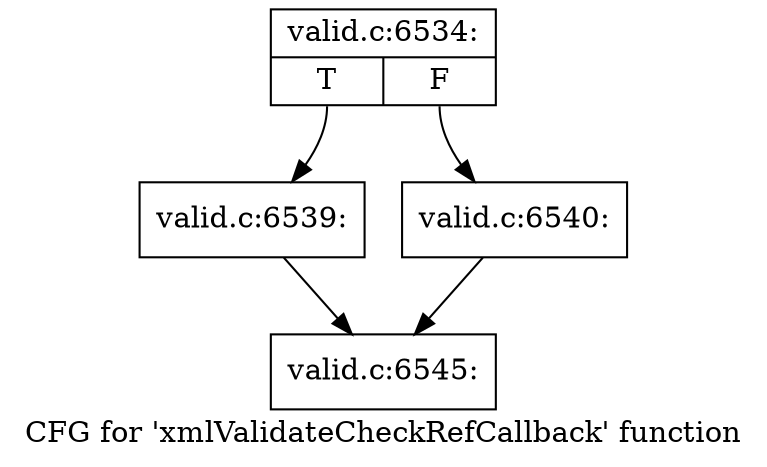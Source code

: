 digraph "CFG for 'xmlValidateCheckRefCallback' function" {
	label="CFG for 'xmlValidateCheckRefCallback' function";

	Node0x5366310 [shape=record,label="{valid.c:6534:|{<s0>T|<s1>F}}"];
	Node0x5366310:s0 -> Node0x5372020;
	Node0x5366310:s1 -> Node0x5372070;
	Node0x5372020 [shape=record,label="{valid.c:6539:}"];
	Node0x5372020 -> Node0x5370b30;
	Node0x5372070 [shape=record,label="{valid.c:6540:}"];
	Node0x5372070 -> Node0x5370b30;
	Node0x5370b30 [shape=record,label="{valid.c:6545:}"];
}
